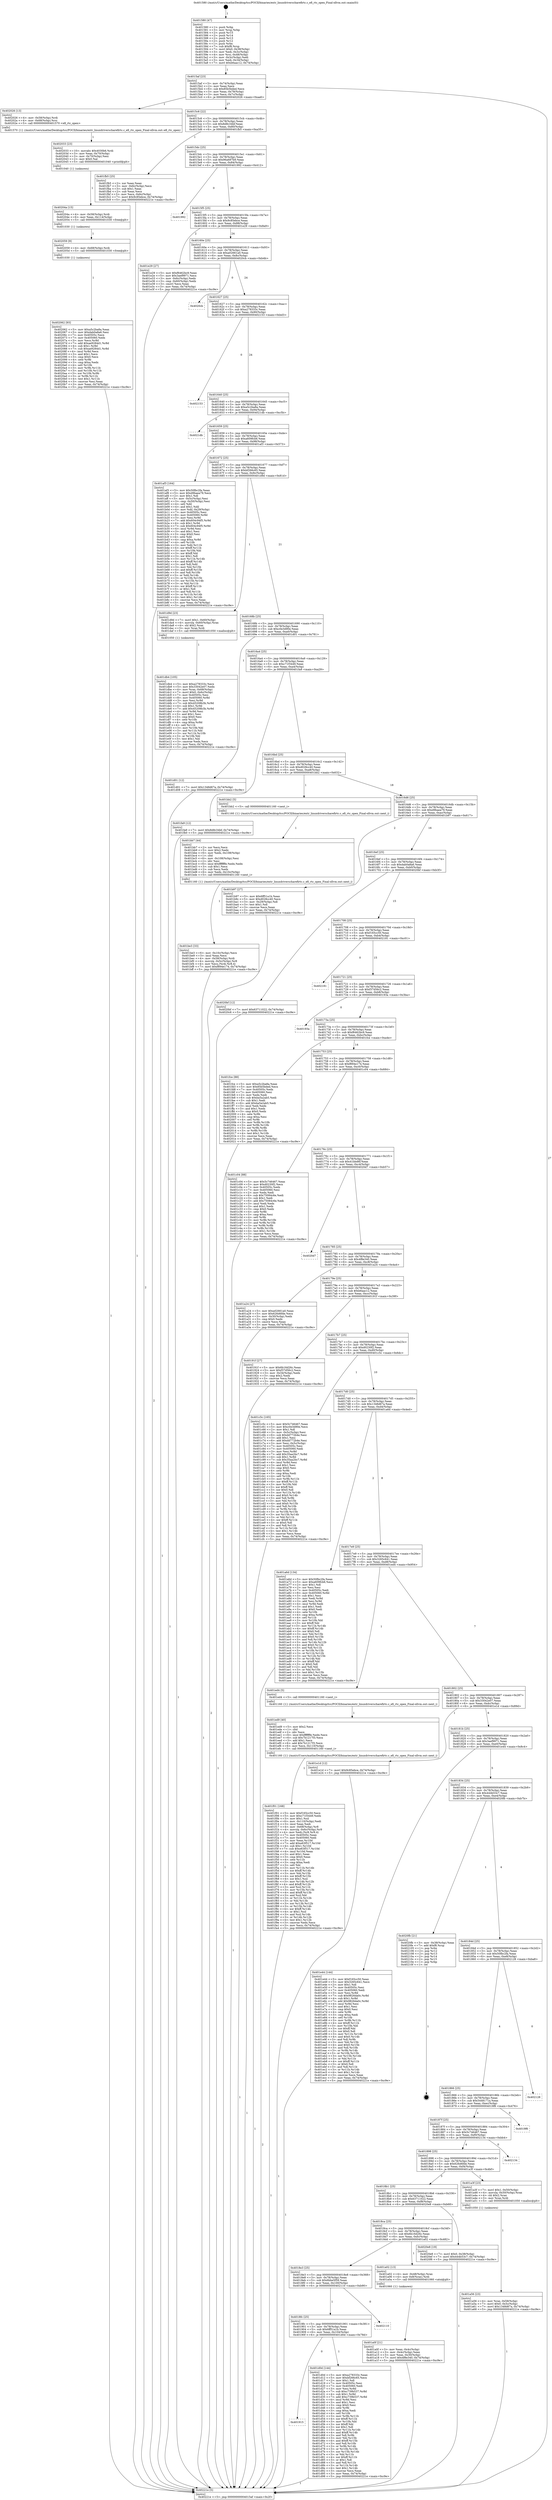 digraph "0x401580" {
  label = "0x401580 (/mnt/c/Users/mathe/Desktop/tcc/POCII/binaries/extr_linuxdriverscharefirtc.c_efi_rtc_open_Final-ollvm.out::main(0))"
  labelloc = "t"
  node[shape=record]

  Entry [label="",width=0.3,height=0.3,shape=circle,fillcolor=black,style=filled]
  "0x4015af" [label="{
     0x4015af [23]\l
     | [instrs]\l
     &nbsp;&nbsp;0x4015af \<+3\>: mov -0x74(%rbp),%eax\l
     &nbsp;&nbsp;0x4015b2 \<+2\>: mov %eax,%ecx\l
     &nbsp;&nbsp;0x4015b4 \<+6\>: sub $0x85b5bded,%ecx\l
     &nbsp;&nbsp;0x4015ba \<+3\>: mov %eax,-0x78(%rbp)\l
     &nbsp;&nbsp;0x4015bd \<+3\>: mov %ecx,-0x7c(%rbp)\l
     &nbsp;&nbsp;0x4015c0 \<+6\>: je 0000000000402026 \<main+0xaa6\>\l
  }"]
  "0x402026" [label="{
     0x402026 [13]\l
     | [instrs]\l
     &nbsp;&nbsp;0x402026 \<+4\>: mov -0x58(%rbp),%rdi\l
     &nbsp;&nbsp;0x40202a \<+4\>: mov -0x68(%rbp),%rsi\l
     &nbsp;&nbsp;0x40202e \<+5\>: call 0000000000401570 \<efi_rtc_open\>\l
     | [calls]\l
     &nbsp;&nbsp;0x401570 \{1\} (/mnt/c/Users/mathe/Desktop/tcc/POCII/binaries/extr_linuxdriverscharefirtc.c_efi_rtc_open_Final-ollvm.out::efi_rtc_open)\l
  }"]
  "0x4015c6" [label="{
     0x4015c6 [22]\l
     | [instrs]\l
     &nbsp;&nbsp;0x4015c6 \<+5\>: jmp 00000000004015cb \<main+0x4b\>\l
     &nbsp;&nbsp;0x4015cb \<+3\>: mov -0x78(%rbp),%eax\l
     &nbsp;&nbsp;0x4015ce \<+5\>: sub $0x8d8c34bf,%eax\l
     &nbsp;&nbsp;0x4015d3 \<+3\>: mov %eax,-0x80(%rbp)\l
     &nbsp;&nbsp;0x4015d6 \<+6\>: je 0000000000401fb5 \<main+0xa35\>\l
  }"]
  Exit [label="",width=0.3,height=0.3,shape=circle,fillcolor=black,style=filled,peripheries=2]
  "0x401fb5" [label="{
     0x401fb5 [25]\l
     | [instrs]\l
     &nbsp;&nbsp;0x401fb5 \<+2\>: xor %eax,%eax\l
     &nbsp;&nbsp;0x401fb7 \<+3\>: mov -0x6c(%rbp),%ecx\l
     &nbsp;&nbsp;0x401fba \<+3\>: sub $0x1,%eax\l
     &nbsp;&nbsp;0x401fbd \<+2\>: sub %eax,%ecx\l
     &nbsp;&nbsp;0x401fbf \<+3\>: mov %ecx,-0x6c(%rbp)\l
     &nbsp;&nbsp;0x401fc2 \<+7\>: movl $0x9c85ebce,-0x74(%rbp)\l
     &nbsp;&nbsp;0x401fc9 \<+5\>: jmp 000000000040221e \<main+0xc9e\>\l
  }"]
  "0x4015dc" [label="{
     0x4015dc [25]\l
     | [instrs]\l
     &nbsp;&nbsp;0x4015dc \<+5\>: jmp 00000000004015e1 \<main+0x61\>\l
     &nbsp;&nbsp;0x4015e1 \<+3\>: mov -0x78(%rbp),%eax\l
     &nbsp;&nbsp;0x4015e4 \<+5\>: sub $0x96a687b9,%eax\l
     &nbsp;&nbsp;0x4015e9 \<+6\>: mov %eax,-0x84(%rbp)\l
     &nbsp;&nbsp;0x4015ef \<+6\>: je 0000000000401992 \<main+0x412\>\l
  }"]
  "0x402062" [label="{
     0x402062 [93]\l
     | [instrs]\l
     &nbsp;&nbsp;0x402062 \<+5\>: mov $0xa5c2ba8a,%eax\l
     &nbsp;&nbsp;0x402067 \<+5\>: mov $0xdab0a8a6,%esi\l
     &nbsp;&nbsp;0x40206c \<+7\>: mov 0x40505c,%ecx\l
     &nbsp;&nbsp;0x402073 \<+7\>: mov 0x405060,%edx\l
     &nbsp;&nbsp;0x40207a \<+3\>: mov %ecx,%r8d\l
     &nbsp;&nbsp;0x40207d \<+7\>: add $0xae9284d1,%r8d\l
     &nbsp;&nbsp;0x402084 \<+4\>: sub $0x1,%r8d\l
     &nbsp;&nbsp;0x402088 \<+7\>: sub $0xae9284d1,%r8d\l
     &nbsp;&nbsp;0x40208f \<+4\>: imul %r8d,%ecx\l
     &nbsp;&nbsp;0x402093 \<+3\>: and $0x1,%ecx\l
     &nbsp;&nbsp;0x402096 \<+3\>: cmp $0x0,%ecx\l
     &nbsp;&nbsp;0x402099 \<+4\>: sete %r9b\l
     &nbsp;&nbsp;0x40209d \<+3\>: cmp $0xa,%edx\l
     &nbsp;&nbsp;0x4020a0 \<+4\>: setl %r10b\l
     &nbsp;&nbsp;0x4020a4 \<+3\>: mov %r9b,%r11b\l
     &nbsp;&nbsp;0x4020a7 \<+3\>: and %r10b,%r11b\l
     &nbsp;&nbsp;0x4020aa \<+3\>: xor %r10b,%r9b\l
     &nbsp;&nbsp;0x4020ad \<+3\>: or %r9b,%r11b\l
     &nbsp;&nbsp;0x4020b0 \<+4\>: test $0x1,%r11b\l
     &nbsp;&nbsp;0x4020b4 \<+3\>: cmovne %esi,%eax\l
     &nbsp;&nbsp;0x4020b7 \<+3\>: mov %eax,-0x74(%rbp)\l
     &nbsp;&nbsp;0x4020ba \<+5\>: jmp 000000000040221e \<main+0xc9e\>\l
  }"]
  "0x401992" [label="{
     0x401992\l
  }", style=dashed]
  "0x4015f5" [label="{
     0x4015f5 [25]\l
     | [instrs]\l
     &nbsp;&nbsp;0x4015f5 \<+5\>: jmp 00000000004015fa \<main+0x7a\>\l
     &nbsp;&nbsp;0x4015fa \<+3\>: mov -0x78(%rbp),%eax\l
     &nbsp;&nbsp;0x4015fd \<+5\>: sub $0x9c85ebce,%eax\l
     &nbsp;&nbsp;0x401602 \<+6\>: mov %eax,-0x88(%rbp)\l
     &nbsp;&nbsp;0x401608 \<+6\>: je 0000000000401e29 \<main+0x8a9\>\l
  }"]
  "0x402059" [label="{
     0x402059 [9]\l
     | [instrs]\l
     &nbsp;&nbsp;0x402059 \<+4\>: mov -0x68(%rbp),%rdi\l
     &nbsp;&nbsp;0x40205d \<+5\>: call 0000000000401030 \<free@plt\>\l
     | [calls]\l
     &nbsp;&nbsp;0x401030 \{1\} (unknown)\l
  }"]
  "0x401e29" [label="{
     0x401e29 [27]\l
     | [instrs]\l
     &nbsp;&nbsp;0x401e29 \<+5\>: mov $0xf6462bc9,%eax\l
     &nbsp;&nbsp;0x401e2e \<+5\>: mov $0x3aef9971,%ecx\l
     &nbsp;&nbsp;0x401e33 \<+3\>: mov -0x6c(%rbp),%edx\l
     &nbsp;&nbsp;0x401e36 \<+3\>: cmp -0x60(%rbp),%edx\l
     &nbsp;&nbsp;0x401e39 \<+3\>: cmovl %ecx,%eax\l
     &nbsp;&nbsp;0x401e3c \<+3\>: mov %eax,-0x74(%rbp)\l
     &nbsp;&nbsp;0x401e3f \<+5\>: jmp 000000000040221e \<main+0xc9e\>\l
  }"]
  "0x40160e" [label="{
     0x40160e [25]\l
     | [instrs]\l
     &nbsp;&nbsp;0x40160e \<+5\>: jmp 0000000000401613 \<main+0x93\>\l
     &nbsp;&nbsp;0x401613 \<+3\>: mov -0x78(%rbp),%eax\l
     &nbsp;&nbsp;0x401616 \<+5\>: sub $0xa02661a0,%eax\l
     &nbsp;&nbsp;0x40161b \<+6\>: mov %eax,-0x8c(%rbp)\l
     &nbsp;&nbsp;0x401621 \<+6\>: je 00000000004020cb \<main+0xb4b\>\l
  }"]
  "0x40204a" [label="{
     0x40204a [15]\l
     | [instrs]\l
     &nbsp;&nbsp;0x40204a \<+4\>: mov -0x58(%rbp),%rdi\l
     &nbsp;&nbsp;0x40204e \<+6\>: mov %eax,-0x114(%rbp)\l
     &nbsp;&nbsp;0x402054 \<+5\>: call 0000000000401030 \<free@plt\>\l
     | [calls]\l
     &nbsp;&nbsp;0x401030 \{1\} (unknown)\l
  }"]
  "0x4020cb" [label="{
     0x4020cb\l
  }", style=dashed]
  "0x401627" [label="{
     0x401627 [25]\l
     | [instrs]\l
     &nbsp;&nbsp;0x401627 \<+5\>: jmp 000000000040162c \<main+0xac\>\l
     &nbsp;&nbsp;0x40162c \<+3\>: mov -0x78(%rbp),%eax\l
     &nbsp;&nbsp;0x40162f \<+5\>: sub $0xa278333c,%eax\l
     &nbsp;&nbsp;0x401634 \<+6\>: mov %eax,-0x90(%rbp)\l
     &nbsp;&nbsp;0x40163a \<+6\>: je 0000000000402153 \<main+0xbd3\>\l
  }"]
  "0x402033" [label="{
     0x402033 [23]\l
     | [instrs]\l
     &nbsp;&nbsp;0x402033 \<+10\>: movabs $0x4030b6,%rdi\l
     &nbsp;&nbsp;0x40203d \<+3\>: mov %eax,-0x70(%rbp)\l
     &nbsp;&nbsp;0x402040 \<+3\>: mov -0x70(%rbp),%esi\l
     &nbsp;&nbsp;0x402043 \<+2\>: mov $0x0,%al\l
     &nbsp;&nbsp;0x402045 \<+5\>: call 0000000000401040 \<printf@plt\>\l
     | [calls]\l
     &nbsp;&nbsp;0x401040 \{1\} (unknown)\l
  }"]
  "0x402153" [label="{
     0x402153\l
  }", style=dashed]
  "0x401640" [label="{
     0x401640 [25]\l
     | [instrs]\l
     &nbsp;&nbsp;0x401640 \<+5\>: jmp 0000000000401645 \<main+0xc5\>\l
     &nbsp;&nbsp;0x401645 \<+3\>: mov -0x78(%rbp),%eax\l
     &nbsp;&nbsp;0x401648 \<+5\>: sub $0xa5c2ba8a,%eax\l
     &nbsp;&nbsp;0x40164d \<+6\>: mov %eax,-0x94(%rbp)\l
     &nbsp;&nbsp;0x401653 \<+6\>: je 00000000004021db \<main+0xc5b\>\l
  }"]
  "0x401f01" [label="{
     0x401f01 [168]\l
     | [instrs]\l
     &nbsp;&nbsp;0x401f01 \<+5\>: mov $0xf165cc50,%ecx\l
     &nbsp;&nbsp;0x401f06 \<+5\>: mov $0xc71f3449,%edx\l
     &nbsp;&nbsp;0x401f0b \<+3\>: mov $0x1,%sil\l
     &nbsp;&nbsp;0x401f0e \<+6\>: mov -0x110(%rbp),%edi\l
     &nbsp;&nbsp;0x401f14 \<+3\>: imul %eax,%edi\l
     &nbsp;&nbsp;0x401f17 \<+4\>: mov -0x68(%rbp),%r8\l
     &nbsp;&nbsp;0x401f1b \<+4\>: movslq -0x6c(%rbp),%r9\l
     &nbsp;&nbsp;0x401f1f \<+4\>: mov %edi,(%r8,%r9,4)\l
     &nbsp;&nbsp;0x401f23 \<+7\>: mov 0x40505c,%eax\l
     &nbsp;&nbsp;0x401f2a \<+7\>: mov 0x405060,%edi\l
     &nbsp;&nbsp;0x401f31 \<+3\>: mov %eax,%r10d\l
     &nbsp;&nbsp;0x401f34 \<+7\>: add $0xe63f517,%r10d\l
     &nbsp;&nbsp;0x401f3b \<+4\>: sub $0x1,%r10d\l
     &nbsp;&nbsp;0x401f3f \<+7\>: sub $0xe63f517,%r10d\l
     &nbsp;&nbsp;0x401f46 \<+4\>: imul %r10d,%eax\l
     &nbsp;&nbsp;0x401f4a \<+3\>: and $0x1,%eax\l
     &nbsp;&nbsp;0x401f4d \<+3\>: cmp $0x0,%eax\l
     &nbsp;&nbsp;0x401f50 \<+4\>: sete %r11b\l
     &nbsp;&nbsp;0x401f54 \<+3\>: cmp $0xa,%edi\l
     &nbsp;&nbsp;0x401f57 \<+3\>: setl %bl\l
     &nbsp;&nbsp;0x401f5a \<+3\>: mov %r11b,%r14b\l
     &nbsp;&nbsp;0x401f5d \<+4\>: xor $0xff,%r14b\l
     &nbsp;&nbsp;0x401f61 \<+3\>: mov %bl,%r15b\l
     &nbsp;&nbsp;0x401f64 \<+4\>: xor $0xff,%r15b\l
     &nbsp;&nbsp;0x401f68 \<+4\>: xor $0x1,%sil\l
     &nbsp;&nbsp;0x401f6c \<+3\>: mov %r14b,%r12b\l
     &nbsp;&nbsp;0x401f6f \<+4\>: and $0xff,%r12b\l
     &nbsp;&nbsp;0x401f73 \<+3\>: and %sil,%r11b\l
     &nbsp;&nbsp;0x401f76 \<+3\>: mov %r15b,%r13b\l
     &nbsp;&nbsp;0x401f79 \<+4\>: and $0xff,%r13b\l
     &nbsp;&nbsp;0x401f7d \<+3\>: and %sil,%bl\l
     &nbsp;&nbsp;0x401f80 \<+3\>: or %r11b,%r12b\l
     &nbsp;&nbsp;0x401f83 \<+3\>: or %bl,%r13b\l
     &nbsp;&nbsp;0x401f86 \<+3\>: xor %r13b,%r12b\l
     &nbsp;&nbsp;0x401f89 \<+3\>: or %r15b,%r14b\l
     &nbsp;&nbsp;0x401f8c \<+4\>: xor $0xff,%r14b\l
     &nbsp;&nbsp;0x401f90 \<+4\>: or $0x1,%sil\l
     &nbsp;&nbsp;0x401f94 \<+3\>: and %sil,%r14b\l
     &nbsp;&nbsp;0x401f97 \<+3\>: or %r14b,%r12b\l
     &nbsp;&nbsp;0x401f9a \<+4\>: test $0x1,%r12b\l
     &nbsp;&nbsp;0x401f9e \<+3\>: cmovne %edx,%ecx\l
     &nbsp;&nbsp;0x401fa1 \<+3\>: mov %ecx,-0x74(%rbp)\l
     &nbsp;&nbsp;0x401fa4 \<+5\>: jmp 000000000040221e \<main+0xc9e\>\l
  }"]
  "0x4021db" [label="{
     0x4021db\l
  }", style=dashed]
  "0x401659" [label="{
     0x401659 [25]\l
     | [instrs]\l
     &nbsp;&nbsp;0x401659 \<+5\>: jmp 000000000040165e \<main+0xde\>\l
     &nbsp;&nbsp;0x40165e \<+3\>: mov -0x78(%rbp),%eax\l
     &nbsp;&nbsp;0x401661 \<+5\>: sub $0xa609fcb6,%eax\l
     &nbsp;&nbsp;0x401666 \<+6\>: mov %eax,-0x98(%rbp)\l
     &nbsp;&nbsp;0x40166c \<+6\>: je 0000000000401af3 \<main+0x573\>\l
  }"]
  "0x401ed9" [label="{
     0x401ed9 [40]\l
     | [instrs]\l
     &nbsp;&nbsp;0x401ed9 \<+5\>: mov $0x2,%ecx\l
     &nbsp;&nbsp;0x401ede \<+1\>: cltd\l
     &nbsp;&nbsp;0x401edf \<+2\>: idiv %ecx\l
     &nbsp;&nbsp;0x401ee1 \<+6\>: imul $0xfffffffe,%edx,%ecx\l
     &nbsp;&nbsp;0x401ee7 \<+6\>: sub $0x7b1217f3,%ecx\l
     &nbsp;&nbsp;0x401eed \<+3\>: add $0x1,%ecx\l
     &nbsp;&nbsp;0x401ef0 \<+6\>: add $0x7b1217f3,%ecx\l
     &nbsp;&nbsp;0x401ef6 \<+6\>: mov %ecx,-0x110(%rbp)\l
     &nbsp;&nbsp;0x401efc \<+5\>: call 0000000000401160 \<next_i\>\l
     | [calls]\l
     &nbsp;&nbsp;0x401160 \{1\} (/mnt/c/Users/mathe/Desktop/tcc/POCII/binaries/extr_linuxdriverscharefirtc.c_efi_rtc_open_Final-ollvm.out::next_i)\l
  }"]
  "0x401af3" [label="{
     0x401af3 [164]\l
     | [instrs]\l
     &nbsp;&nbsp;0x401af3 \<+5\>: mov $0x50fbc2fa,%eax\l
     &nbsp;&nbsp;0x401af8 \<+5\>: mov $0xd9baea79,%ecx\l
     &nbsp;&nbsp;0x401afd \<+2\>: mov $0x1,%dl\l
     &nbsp;&nbsp;0x401aff \<+3\>: mov -0x5c(%rbp),%esi\l
     &nbsp;&nbsp;0x401b02 \<+3\>: cmp -0x50(%rbp),%esi\l
     &nbsp;&nbsp;0x401b05 \<+4\>: setl %dil\l
     &nbsp;&nbsp;0x401b09 \<+4\>: and $0x1,%dil\l
     &nbsp;&nbsp;0x401b0d \<+4\>: mov %dil,-0x29(%rbp)\l
     &nbsp;&nbsp;0x401b11 \<+7\>: mov 0x40505c,%esi\l
     &nbsp;&nbsp;0x401b18 \<+8\>: mov 0x405060,%r8d\l
     &nbsp;&nbsp;0x401b20 \<+3\>: mov %esi,%r9d\l
     &nbsp;&nbsp;0x401b23 \<+7\>: add $0x604c94f5,%r9d\l
     &nbsp;&nbsp;0x401b2a \<+4\>: sub $0x1,%r9d\l
     &nbsp;&nbsp;0x401b2e \<+7\>: sub $0x604c94f5,%r9d\l
     &nbsp;&nbsp;0x401b35 \<+4\>: imul %r9d,%esi\l
     &nbsp;&nbsp;0x401b39 \<+3\>: and $0x1,%esi\l
     &nbsp;&nbsp;0x401b3c \<+3\>: cmp $0x0,%esi\l
     &nbsp;&nbsp;0x401b3f \<+4\>: sete %dil\l
     &nbsp;&nbsp;0x401b43 \<+4\>: cmp $0xa,%r8d\l
     &nbsp;&nbsp;0x401b47 \<+4\>: setl %r10b\l
     &nbsp;&nbsp;0x401b4b \<+3\>: mov %dil,%r11b\l
     &nbsp;&nbsp;0x401b4e \<+4\>: xor $0xff,%r11b\l
     &nbsp;&nbsp;0x401b52 \<+3\>: mov %r10b,%bl\l
     &nbsp;&nbsp;0x401b55 \<+3\>: xor $0xff,%bl\l
     &nbsp;&nbsp;0x401b58 \<+3\>: xor $0x1,%dl\l
     &nbsp;&nbsp;0x401b5b \<+3\>: mov %r11b,%r14b\l
     &nbsp;&nbsp;0x401b5e \<+4\>: and $0xff,%r14b\l
     &nbsp;&nbsp;0x401b62 \<+3\>: and %dl,%dil\l
     &nbsp;&nbsp;0x401b65 \<+3\>: mov %bl,%r15b\l
     &nbsp;&nbsp;0x401b68 \<+4\>: and $0xff,%r15b\l
     &nbsp;&nbsp;0x401b6c \<+3\>: and %dl,%r10b\l
     &nbsp;&nbsp;0x401b6f \<+3\>: or %dil,%r14b\l
     &nbsp;&nbsp;0x401b72 \<+3\>: or %r10b,%r15b\l
     &nbsp;&nbsp;0x401b75 \<+3\>: xor %r15b,%r14b\l
     &nbsp;&nbsp;0x401b78 \<+3\>: or %bl,%r11b\l
     &nbsp;&nbsp;0x401b7b \<+4\>: xor $0xff,%r11b\l
     &nbsp;&nbsp;0x401b7f \<+3\>: or $0x1,%dl\l
     &nbsp;&nbsp;0x401b82 \<+3\>: and %dl,%r11b\l
     &nbsp;&nbsp;0x401b85 \<+3\>: or %r11b,%r14b\l
     &nbsp;&nbsp;0x401b88 \<+4\>: test $0x1,%r14b\l
     &nbsp;&nbsp;0x401b8c \<+3\>: cmovne %ecx,%eax\l
     &nbsp;&nbsp;0x401b8f \<+3\>: mov %eax,-0x74(%rbp)\l
     &nbsp;&nbsp;0x401b92 \<+5\>: jmp 000000000040221e \<main+0xc9e\>\l
  }"]
  "0x401672" [label="{
     0x401672 [25]\l
     | [instrs]\l
     &nbsp;&nbsp;0x401672 \<+5\>: jmp 0000000000401677 \<main+0xf7\>\l
     &nbsp;&nbsp;0x401677 \<+3\>: mov -0x78(%rbp),%eax\l
     &nbsp;&nbsp;0x40167a \<+5\>: sub $0xbf266c65,%eax\l
     &nbsp;&nbsp;0x40167f \<+6\>: mov %eax,-0x9c(%rbp)\l
     &nbsp;&nbsp;0x401685 \<+6\>: je 0000000000401d9d \<main+0x81d\>\l
  }"]
  "0x401db4" [label="{
     0x401db4 [105]\l
     | [instrs]\l
     &nbsp;&nbsp;0x401db4 \<+5\>: mov $0xa278333c,%ecx\l
     &nbsp;&nbsp;0x401db9 \<+5\>: mov $0x33042e07,%edx\l
     &nbsp;&nbsp;0x401dbe \<+4\>: mov %rax,-0x68(%rbp)\l
     &nbsp;&nbsp;0x401dc2 \<+7\>: movl $0x0,-0x6c(%rbp)\l
     &nbsp;&nbsp;0x401dc9 \<+7\>: mov 0x40505c,%esi\l
     &nbsp;&nbsp;0x401dd0 \<+8\>: mov 0x405060,%r8d\l
     &nbsp;&nbsp;0x401dd8 \<+3\>: mov %esi,%r9d\l
     &nbsp;&nbsp;0x401ddb \<+7\>: sub $0x45208b3b,%r9d\l
     &nbsp;&nbsp;0x401de2 \<+4\>: sub $0x1,%r9d\l
     &nbsp;&nbsp;0x401de6 \<+7\>: add $0x45208b3b,%r9d\l
     &nbsp;&nbsp;0x401ded \<+4\>: imul %r9d,%esi\l
     &nbsp;&nbsp;0x401df1 \<+3\>: and $0x1,%esi\l
     &nbsp;&nbsp;0x401df4 \<+3\>: cmp $0x0,%esi\l
     &nbsp;&nbsp;0x401df7 \<+4\>: sete %r10b\l
     &nbsp;&nbsp;0x401dfb \<+4\>: cmp $0xa,%r8d\l
     &nbsp;&nbsp;0x401dff \<+4\>: setl %r11b\l
     &nbsp;&nbsp;0x401e03 \<+3\>: mov %r10b,%bl\l
     &nbsp;&nbsp;0x401e06 \<+3\>: and %r11b,%bl\l
     &nbsp;&nbsp;0x401e09 \<+3\>: xor %r11b,%r10b\l
     &nbsp;&nbsp;0x401e0c \<+3\>: or %r10b,%bl\l
     &nbsp;&nbsp;0x401e0f \<+3\>: test $0x1,%bl\l
     &nbsp;&nbsp;0x401e12 \<+3\>: cmovne %edx,%ecx\l
     &nbsp;&nbsp;0x401e15 \<+3\>: mov %ecx,-0x74(%rbp)\l
     &nbsp;&nbsp;0x401e18 \<+5\>: jmp 000000000040221e \<main+0xc9e\>\l
  }"]
  "0x401d9d" [label="{
     0x401d9d [23]\l
     | [instrs]\l
     &nbsp;&nbsp;0x401d9d \<+7\>: movl $0x1,-0x60(%rbp)\l
     &nbsp;&nbsp;0x401da4 \<+4\>: movslq -0x60(%rbp),%rax\l
     &nbsp;&nbsp;0x401da8 \<+4\>: shl $0x2,%rax\l
     &nbsp;&nbsp;0x401dac \<+3\>: mov %rax,%rdi\l
     &nbsp;&nbsp;0x401daf \<+5\>: call 0000000000401050 \<malloc@plt\>\l
     | [calls]\l
     &nbsp;&nbsp;0x401050 \{1\} (unknown)\l
  }"]
  "0x40168b" [label="{
     0x40168b [25]\l
     | [instrs]\l
     &nbsp;&nbsp;0x40168b \<+5\>: jmp 0000000000401690 \<main+0x110\>\l
     &nbsp;&nbsp;0x401690 \<+3\>: mov -0x78(%rbp),%eax\l
     &nbsp;&nbsp;0x401693 \<+5\>: sub $0xc0e3d90e,%eax\l
     &nbsp;&nbsp;0x401698 \<+6\>: mov %eax,-0xa0(%rbp)\l
     &nbsp;&nbsp;0x40169e \<+6\>: je 0000000000401d01 \<main+0x781\>\l
  }"]
  "0x401915" [label="{
     0x401915\l
  }", style=dashed]
  "0x401d01" [label="{
     0x401d01 [12]\l
     | [instrs]\l
     &nbsp;&nbsp;0x401d01 \<+7\>: movl $0x1348d67a,-0x74(%rbp)\l
     &nbsp;&nbsp;0x401d08 \<+5\>: jmp 000000000040221e \<main+0xc9e\>\l
  }"]
  "0x4016a4" [label="{
     0x4016a4 [25]\l
     | [instrs]\l
     &nbsp;&nbsp;0x4016a4 \<+5\>: jmp 00000000004016a9 \<main+0x129\>\l
     &nbsp;&nbsp;0x4016a9 \<+3\>: mov -0x78(%rbp),%eax\l
     &nbsp;&nbsp;0x4016ac \<+5\>: sub $0xc71f3449,%eax\l
     &nbsp;&nbsp;0x4016b1 \<+6\>: mov %eax,-0xa4(%rbp)\l
     &nbsp;&nbsp;0x4016b7 \<+6\>: je 0000000000401fa9 \<main+0xa29\>\l
  }"]
  "0x401d0d" [label="{
     0x401d0d [144]\l
     | [instrs]\l
     &nbsp;&nbsp;0x401d0d \<+5\>: mov $0xa278333c,%eax\l
     &nbsp;&nbsp;0x401d12 \<+5\>: mov $0xbf266c65,%ecx\l
     &nbsp;&nbsp;0x401d17 \<+2\>: mov $0x1,%dl\l
     &nbsp;&nbsp;0x401d19 \<+7\>: mov 0x40505c,%esi\l
     &nbsp;&nbsp;0x401d20 \<+7\>: mov 0x405060,%edi\l
     &nbsp;&nbsp;0x401d27 \<+3\>: mov %esi,%r8d\l
     &nbsp;&nbsp;0x401d2a \<+7\>: sub $0xc739b537,%r8d\l
     &nbsp;&nbsp;0x401d31 \<+4\>: sub $0x1,%r8d\l
     &nbsp;&nbsp;0x401d35 \<+7\>: add $0xc739b537,%r8d\l
     &nbsp;&nbsp;0x401d3c \<+4\>: imul %r8d,%esi\l
     &nbsp;&nbsp;0x401d40 \<+3\>: and $0x1,%esi\l
     &nbsp;&nbsp;0x401d43 \<+3\>: cmp $0x0,%esi\l
     &nbsp;&nbsp;0x401d46 \<+4\>: sete %r9b\l
     &nbsp;&nbsp;0x401d4a \<+3\>: cmp $0xa,%edi\l
     &nbsp;&nbsp;0x401d4d \<+4\>: setl %r10b\l
     &nbsp;&nbsp;0x401d51 \<+3\>: mov %r9b,%r11b\l
     &nbsp;&nbsp;0x401d54 \<+4\>: xor $0xff,%r11b\l
     &nbsp;&nbsp;0x401d58 \<+3\>: mov %r10b,%bl\l
     &nbsp;&nbsp;0x401d5b \<+3\>: xor $0xff,%bl\l
     &nbsp;&nbsp;0x401d5e \<+3\>: xor $0x1,%dl\l
     &nbsp;&nbsp;0x401d61 \<+3\>: mov %r11b,%r14b\l
     &nbsp;&nbsp;0x401d64 \<+4\>: and $0xff,%r14b\l
     &nbsp;&nbsp;0x401d68 \<+3\>: and %dl,%r9b\l
     &nbsp;&nbsp;0x401d6b \<+3\>: mov %bl,%r15b\l
     &nbsp;&nbsp;0x401d6e \<+4\>: and $0xff,%r15b\l
     &nbsp;&nbsp;0x401d72 \<+3\>: and %dl,%r10b\l
     &nbsp;&nbsp;0x401d75 \<+3\>: or %r9b,%r14b\l
     &nbsp;&nbsp;0x401d78 \<+3\>: or %r10b,%r15b\l
     &nbsp;&nbsp;0x401d7b \<+3\>: xor %r15b,%r14b\l
     &nbsp;&nbsp;0x401d7e \<+3\>: or %bl,%r11b\l
     &nbsp;&nbsp;0x401d81 \<+4\>: xor $0xff,%r11b\l
     &nbsp;&nbsp;0x401d85 \<+3\>: or $0x1,%dl\l
     &nbsp;&nbsp;0x401d88 \<+3\>: and %dl,%r11b\l
     &nbsp;&nbsp;0x401d8b \<+3\>: or %r11b,%r14b\l
     &nbsp;&nbsp;0x401d8e \<+4\>: test $0x1,%r14b\l
     &nbsp;&nbsp;0x401d92 \<+3\>: cmovne %ecx,%eax\l
     &nbsp;&nbsp;0x401d95 \<+3\>: mov %eax,-0x74(%rbp)\l
     &nbsp;&nbsp;0x401d98 \<+5\>: jmp 000000000040221e \<main+0xc9e\>\l
  }"]
  "0x401fa9" [label="{
     0x401fa9 [12]\l
     | [instrs]\l
     &nbsp;&nbsp;0x401fa9 \<+7\>: movl $0x8d8c34bf,-0x74(%rbp)\l
     &nbsp;&nbsp;0x401fb0 \<+5\>: jmp 000000000040221e \<main+0xc9e\>\l
  }"]
  "0x4016bd" [label="{
     0x4016bd [25]\l
     | [instrs]\l
     &nbsp;&nbsp;0x4016bd \<+5\>: jmp 00000000004016c2 \<main+0x142\>\l
     &nbsp;&nbsp;0x4016c2 \<+3\>: mov -0x78(%rbp),%eax\l
     &nbsp;&nbsp;0x4016c5 \<+5\>: sub $0xd028cc40,%eax\l
     &nbsp;&nbsp;0x4016ca \<+6\>: mov %eax,-0xa8(%rbp)\l
     &nbsp;&nbsp;0x4016d0 \<+6\>: je 0000000000401bb2 \<main+0x632\>\l
  }"]
  "0x4018fc" [label="{
     0x4018fc [25]\l
     | [instrs]\l
     &nbsp;&nbsp;0x4018fc \<+5\>: jmp 0000000000401901 \<main+0x381\>\l
     &nbsp;&nbsp;0x401901 \<+3\>: mov -0x78(%rbp),%eax\l
     &nbsp;&nbsp;0x401904 \<+5\>: sub $0x6ff51a1b,%eax\l
     &nbsp;&nbsp;0x401909 \<+6\>: mov %eax,-0x104(%rbp)\l
     &nbsp;&nbsp;0x40190f \<+6\>: je 0000000000401d0d \<main+0x78d\>\l
  }"]
  "0x401bb2" [label="{
     0x401bb2 [5]\l
     | [instrs]\l
     &nbsp;&nbsp;0x401bb2 \<+5\>: call 0000000000401160 \<next_i\>\l
     | [calls]\l
     &nbsp;&nbsp;0x401160 \{1\} (/mnt/c/Users/mathe/Desktop/tcc/POCII/binaries/extr_linuxdriverscharefirtc.c_efi_rtc_open_Final-ollvm.out::next_i)\l
  }"]
  "0x4016d6" [label="{
     0x4016d6 [25]\l
     | [instrs]\l
     &nbsp;&nbsp;0x4016d6 \<+5\>: jmp 00000000004016db \<main+0x15b\>\l
     &nbsp;&nbsp;0x4016db \<+3\>: mov -0x78(%rbp),%eax\l
     &nbsp;&nbsp;0x4016de \<+5\>: sub $0xd9baea79,%eax\l
     &nbsp;&nbsp;0x4016e3 \<+6\>: mov %eax,-0xac(%rbp)\l
     &nbsp;&nbsp;0x4016e9 \<+6\>: je 0000000000401b97 \<main+0x617\>\l
  }"]
  "0x402110" [label="{
     0x402110\l
  }", style=dashed]
  "0x401b97" [label="{
     0x401b97 [27]\l
     | [instrs]\l
     &nbsp;&nbsp;0x401b97 \<+5\>: mov $0x6ff51a1b,%eax\l
     &nbsp;&nbsp;0x401b9c \<+5\>: mov $0xd028cc40,%ecx\l
     &nbsp;&nbsp;0x401ba1 \<+3\>: mov -0x29(%rbp),%dl\l
     &nbsp;&nbsp;0x401ba4 \<+3\>: test $0x1,%dl\l
     &nbsp;&nbsp;0x401ba7 \<+3\>: cmovne %ecx,%eax\l
     &nbsp;&nbsp;0x401baa \<+3\>: mov %eax,-0x74(%rbp)\l
     &nbsp;&nbsp;0x401bad \<+5\>: jmp 000000000040221e \<main+0xc9e\>\l
  }"]
  "0x4016ef" [label="{
     0x4016ef [25]\l
     | [instrs]\l
     &nbsp;&nbsp;0x4016ef \<+5\>: jmp 00000000004016f4 \<main+0x174\>\l
     &nbsp;&nbsp;0x4016f4 \<+3\>: mov -0x78(%rbp),%eax\l
     &nbsp;&nbsp;0x4016f7 \<+5\>: sub $0xdab0a8a6,%eax\l
     &nbsp;&nbsp;0x4016fc \<+6\>: mov %eax,-0xb0(%rbp)\l
     &nbsp;&nbsp;0x401702 \<+6\>: je 00000000004020bf \<main+0xb3f\>\l
  }"]
  "0x401be3" [label="{
     0x401be3 [33]\l
     | [instrs]\l
     &nbsp;&nbsp;0x401be3 \<+6\>: mov -0x10c(%rbp),%ecx\l
     &nbsp;&nbsp;0x401be9 \<+3\>: imul %eax,%ecx\l
     &nbsp;&nbsp;0x401bec \<+4\>: mov -0x58(%rbp),%rdi\l
     &nbsp;&nbsp;0x401bf0 \<+4\>: movslq -0x5c(%rbp),%r8\l
     &nbsp;&nbsp;0x401bf4 \<+4\>: mov %ecx,(%rdi,%r8,4)\l
     &nbsp;&nbsp;0x401bf8 \<+7\>: movl $0xf894e174,-0x74(%rbp)\l
     &nbsp;&nbsp;0x401bff \<+5\>: jmp 000000000040221e \<main+0xc9e\>\l
  }"]
  "0x4020bf" [label="{
     0x4020bf [12]\l
     | [instrs]\l
     &nbsp;&nbsp;0x4020bf \<+7\>: movl $0x63711022,-0x74(%rbp)\l
     &nbsp;&nbsp;0x4020c6 \<+5\>: jmp 000000000040221e \<main+0xc9e\>\l
  }"]
  "0x401708" [label="{
     0x401708 [25]\l
     | [instrs]\l
     &nbsp;&nbsp;0x401708 \<+5\>: jmp 000000000040170d \<main+0x18d\>\l
     &nbsp;&nbsp;0x40170d \<+3\>: mov -0x78(%rbp),%eax\l
     &nbsp;&nbsp;0x401710 \<+5\>: sub $0xf165cc50,%eax\l
     &nbsp;&nbsp;0x401715 \<+6\>: mov %eax,-0xb4(%rbp)\l
     &nbsp;&nbsp;0x40171b \<+6\>: je 0000000000402181 \<main+0xc01\>\l
  }"]
  "0x401bb7" [label="{
     0x401bb7 [44]\l
     | [instrs]\l
     &nbsp;&nbsp;0x401bb7 \<+2\>: xor %ecx,%ecx\l
     &nbsp;&nbsp;0x401bb9 \<+5\>: mov $0x2,%edx\l
     &nbsp;&nbsp;0x401bbe \<+6\>: mov %edx,-0x108(%rbp)\l
     &nbsp;&nbsp;0x401bc4 \<+1\>: cltd\l
     &nbsp;&nbsp;0x401bc5 \<+6\>: mov -0x108(%rbp),%esi\l
     &nbsp;&nbsp;0x401bcb \<+2\>: idiv %esi\l
     &nbsp;&nbsp;0x401bcd \<+6\>: imul $0xfffffffe,%edx,%edx\l
     &nbsp;&nbsp;0x401bd3 \<+3\>: sub $0x1,%ecx\l
     &nbsp;&nbsp;0x401bd6 \<+2\>: sub %ecx,%edx\l
     &nbsp;&nbsp;0x401bd8 \<+6\>: mov %edx,-0x10c(%rbp)\l
     &nbsp;&nbsp;0x401bde \<+5\>: call 0000000000401160 \<next_i\>\l
     | [calls]\l
     &nbsp;&nbsp;0x401160 \{1\} (/mnt/c/Users/mathe/Desktop/tcc/POCII/binaries/extr_linuxdriverscharefirtc.c_efi_rtc_open_Final-ollvm.out::next_i)\l
  }"]
  "0x402181" [label="{
     0x402181\l
  }", style=dashed]
  "0x401721" [label="{
     0x401721 [25]\l
     | [instrs]\l
     &nbsp;&nbsp;0x401721 \<+5\>: jmp 0000000000401726 \<main+0x1a6\>\l
     &nbsp;&nbsp;0x401726 \<+3\>: mov -0x78(%rbp),%eax\l
     &nbsp;&nbsp;0x401729 \<+5\>: sub $0xf37d56c2,%eax\l
     &nbsp;&nbsp;0x40172e \<+6\>: mov %eax,-0xb8(%rbp)\l
     &nbsp;&nbsp;0x401734 \<+6\>: je 000000000040193a \<main+0x3ba\>\l
  }"]
  "0x401a56" [label="{
     0x401a56 [23]\l
     | [instrs]\l
     &nbsp;&nbsp;0x401a56 \<+4\>: mov %rax,-0x58(%rbp)\l
     &nbsp;&nbsp;0x401a5a \<+7\>: movl $0x0,-0x5c(%rbp)\l
     &nbsp;&nbsp;0x401a61 \<+7\>: movl $0x1348d67a,-0x74(%rbp)\l
     &nbsp;&nbsp;0x401a68 \<+5\>: jmp 000000000040221e \<main+0xc9e\>\l
  }"]
  "0x40193a" [label="{
     0x40193a\l
  }", style=dashed]
  "0x40173a" [label="{
     0x40173a [25]\l
     | [instrs]\l
     &nbsp;&nbsp;0x40173a \<+5\>: jmp 000000000040173f \<main+0x1bf\>\l
     &nbsp;&nbsp;0x40173f \<+3\>: mov -0x78(%rbp),%eax\l
     &nbsp;&nbsp;0x401742 \<+5\>: sub $0xf6462bc9,%eax\l
     &nbsp;&nbsp;0x401747 \<+6\>: mov %eax,-0xbc(%rbp)\l
     &nbsp;&nbsp;0x40174d \<+6\>: je 0000000000401fce \<main+0xa4e\>\l
  }"]
  "0x401a0f" [label="{
     0x401a0f [21]\l
     | [instrs]\l
     &nbsp;&nbsp;0x401a0f \<+3\>: mov %eax,-0x4c(%rbp)\l
     &nbsp;&nbsp;0x401a12 \<+3\>: mov -0x4c(%rbp),%eax\l
     &nbsp;&nbsp;0x401a15 \<+3\>: mov %eax,-0x30(%rbp)\l
     &nbsp;&nbsp;0x401a18 \<+7\>: movl $0x4f8e340,-0x74(%rbp)\l
     &nbsp;&nbsp;0x401a1f \<+5\>: jmp 000000000040221e \<main+0xc9e\>\l
  }"]
  "0x401fce" [label="{
     0x401fce [88]\l
     | [instrs]\l
     &nbsp;&nbsp;0x401fce \<+5\>: mov $0xa5c2ba8a,%eax\l
     &nbsp;&nbsp;0x401fd3 \<+5\>: mov $0x85b5bded,%ecx\l
     &nbsp;&nbsp;0x401fd8 \<+7\>: mov 0x40505c,%edx\l
     &nbsp;&nbsp;0x401fdf \<+7\>: mov 0x405060,%esi\l
     &nbsp;&nbsp;0x401fe6 \<+2\>: mov %edx,%edi\l
     &nbsp;&nbsp;0x401fe8 \<+6\>: sub $0xba5a2ab5,%edi\l
     &nbsp;&nbsp;0x401fee \<+3\>: sub $0x1,%edi\l
     &nbsp;&nbsp;0x401ff1 \<+6\>: add $0xba5a2ab5,%edi\l
     &nbsp;&nbsp;0x401ff7 \<+3\>: imul %edi,%edx\l
     &nbsp;&nbsp;0x401ffa \<+3\>: and $0x1,%edx\l
     &nbsp;&nbsp;0x401ffd \<+3\>: cmp $0x0,%edx\l
     &nbsp;&nbsp;0x402000 \<+4\>: sete %r8b\l
     &nbsp;&nbsp;0x402004 \<+3\>: cmp $0xa,%esi\l
     &nbsp;&nbsp;0x402007 \<+4\>: setl %r9b\l
     &nbsp;&nbsp;0x40200b \<+3\>: mov %r8b,%r10b\l
     &nbsp;&nbsp;0x40200e \<+3\>: and %r9b,%r10b\l
     &nbsp;&nbsp;0x402011 \<+3\>: xor %r9b,%r8b\l
     &nbsp;&nbsp;0x402014 \<+3\>: or %r8b,%r10b\l
     &nbsp;&nbsp;0x402017 \<+4\>: test $0x1,%r10b\l
     &nbsp;&nbsp;0x40201b \<+3\>: cmovne %ecx,%eax\l
     &nbsp;&nbsp;0x40201e \<+3\>: mov %eax,-0x74(%rbp)\l
     &nbsp;&nbsp;0x402021 \<+5\>: jmp 000000000040221e \<main+0xc9e\>\l
  }"]
  "0x401753" [label="{
     0x401753 [25]\l
     | [instrs]\l
     &nbsp;&nbsp;0x401753 \<+5\>: jmp 0000000000401758 \<main+0x1d8\>\l
     &nbsp;&nbsp;0x401758 \<+3\>: mov -0x78(%rbp),%eax\l
     &nbsp;&nbsp;0x40175b \<+5\>: sub $0xf894e174,%eax\l
     &nbsp;&nbsp;0x401760 \<+6\>: mov %eax,-0xc0(%rbp)\l
     &nbsp;&nbsp;0x401766 \<+6\>: je 0000000000401c04 \<main+0x684\>\l
  }"]
  "0x4018e3" [label="{
     0x4018e3 [25]\l
     | [instrs]\l
     &nbsp;&nbsp;0x4018e3 \<+5\>: jmp 00000000004018e8 \<main+0x368\>\l
     &nbsp;&nbsp;0x4018e8 \<+3\>: mov -0x78(%rbp),%eax\l
     &nbsp;&nbsp;0x4018eb \<+5\>: sub $0x6bbe5f59,%eax\l
     &nbsp;&nbsp;0x4018f0 \<+6\>: mov %eax,-0x100(%rbp)\l
     &nbsp;&nbsp;0x4018f6 \<+6\>: je 0000000000402110 \<main+0xb90\>\l
  }"]
  "0x401c04" [label="{
     0x401c04 [88]\l
     | [instrs]\l
     &nbsp;&nbsp;0x401c04 \<+5\>: mov $0x5c746467,%eax\l
     &nbsp;&nbsp;0x401c09 \<+5\>: mov $0xd0230f2,%ecx\l
     &nbsp;&nbsp;0x401c0e \<+7\>: mov 0x40505c,%edx\l
     &nbsp;&nbsp;0x401c15 \<+7\>: mov 0x405060,%esi\l
     &nbsp;&nbsp;0x401c1c \<+2\>: mov %edx,%edi\l
     &nbsp;&nbsp;0x401c1e \<+6\>: sub $0x75084c6e,%edi\l
     &nbsp;&nbsp;0x401c24 \<+3\>: sub $0x1,%edi\l
     &nbsp;&nbsp;0x401c27 \<+6\>: add $0x75084c6e,%edi\l
     &nbsp;&nbsp;0x401c2d \<+3\>: imul %edi,%edx\l
     &nbsp;&nbsp;0x401c30 \<+3\>: and $0x1,%edx\l
     &nbsp;&nbsp;0x401c33 \<+3\>: cmp $0x0,%edx\l
     &nbsp;&nbsp;0x401c36 \<+4\>: sete %r8b\l
     &nbsp;&nbsp;0x401c3a \<+3\>: cmp $0xa,%esi\l
     &nbsp;&nbsp;0x401c3d \<+4\>: setl %r9b\l
     &nbsp;&nbsp;0x401c41 \<+3\>: mov %r8b,%r10b\l
     &nbsp;&nbsp;0x401c44 \<+3\>: and %r9b,%r10b\l
     &nbsp;&nbsp;0x401c47 \<+3\>: xor %r9b,%r8b\l
     &nbsp;&nbsp;0x401c4a \<+3\>: or %r8b,%r10b\l
     &nbsp;&nbsp;0x401c4d \<+4\>: test $0x1,%r10b\l
     &nbsp;&nbsp;0x401c51 \<+3\>: cmovne %ecx,%eax\l
     &nbsp;&nbsp;0x401c54 \<+3\>: mov %eax,-0x74(%rbp)\l
     &nbsp;&nbsp;0x401c57 \<+5\>: jmp 000000000040221e \<main+0xc9e\>\l
  }"]
  "0x40176c" [label="{
     0x40176c [25]\l
     | [instrs]\l
     &nbsp;&nbsp;0x40176c \<+5\>: jmp 0000000000401771 \<main+0x1f1\>\l
     &nbsp;&nbsp;0x401771 \<+3\>: mov -0x78(%rbp),%eax\l
     &nbsp;&nbsp;0x401774 \<+5\>: sub $0x41bbd6f,%eax\l
     &nbsp;&nbsp;0x401779 \<+6\>: mov %eax,-0xc4(%rbp)\l
     &nbsp;&nbsp;0x40177f \<+6\>: je 00000000004020d7 \<main+0xb57\>\l
  }"]
  "0x401a02" [label="{
     0x401a02 [13]\l
     | [instrs]\l
     &nbsp;&nbsp;0x401a02 \<+4\>: mov -0x48(%rbp),%rax\l
     &nbsp;&nbsp;0x401a06 \<+4\>: mov 0x8(%rax),%rdi\l
     &nbsp;&nbsp;0x401a0a \<+5\>: call 0000000000401060 \<atoi@plt\>\l
     | [calls]\l
     &nbsp;&nbsp;0x401060 \{1\} (unknown)\l
  }"]
  "0x4020d7" [label="{
     0x4020d7\l
  }", style=dashed]
  "0x401785" [label="{
     0x401785 [25]\l
     | [instrs]\l
     &nbsp;&nbsp;0x401785 \<+5\>: jmp 000000000040178a \<main+0x20a\>\l
     &nbsp;&nbsp;0x40178a \<+3\>: mov -0x78(%rbp),%eax\l
     &nbsp;&nbsp;0x40178d \<+5\>: sub $0x4f8e340,%eax\l
     &nbsp;&nbsp;0x401792 \<+6\>: mov %eax,-0xc8(%rbp)\l
     &nbsp;&nbsp;0x401798 \<+6\>: je 0000000000401a24 \<main+0x4a4\>\l
  }"]
  "0x4018ca" [label="{
     0x4018ca [25]\l
     | [instrs]\l
     &nbsp;&nbsp;0x4018ca \<+5\>: jmp 00000000004018cf \<main+0x34f\>\l
     &nbsp;&nbsp;0x4018cf \<+3\>: mov -0x78(%rbp),%eax\l
     &nbsp;&nbsp;0x4018d2 \<+5\>: sub $0x6b16d26c,%eax\l
     &nbsp;&nbsp;0x4018d7 \<+6\>: mov %eax,-0xfc(%rbp)\l
     &nbsp;&nbsp;0x4018dd \<+6\>: je 0000000000401a02 \<main+0x482\>\l
  }"]
  "0x401a24" [label="{
     0x401a24 [27]\l
     | [instrs]\l
     &nbsp;&nbsp;0x401a24 \<+5\>: mov $0xa02661a0,%eax\l
     &nbsp;&nbsp;0x401a29 \<+5\>: mov $0x626d6fde,%ecx\l
     &nbsp;&nbsp;0x401a2e \<+3\>: mov -0x30(%rbp),%edx\l
     &nbsp;&nbsp;0x401a31 \<+3\>: cmp $0x0,%edx\l
     &nbsp;&nbsp;0x401a34 \<+3\>: cmove %ecx,%eax\l
     &nbsp;&nbsp;0x401a37 \<+3\>: mov %eax,-0x74(%rbp)\l
     &nbsp;&nbsp;0x401a3a \<+5\>: jmp 000000000040221e \<main+0xc9e\>\l
  }"]
  "0x40179e" [label="{
     0x40179e [25]\l
     | [instrs]\l
     &nbsp;&nbsp;0x40179e \<+5\>: jmp 00000000004017a3 \<main+0x223\>\l
     &nbsp;&nbsp;0x4017a3 \<+3\>: mov -0x78(%rbp),%eax\l
     &nbsp;&nbsp;0x4017a6 \<+5\>: sub $0xb6aac12,%eax\l
     &nbsp;&nbsp;0x4017ab \<+6\>: mov %eax,-0xcc(%rbp)\l
     &nbsp;&nbsp;0x4017b1 \<+6\>: je 000000000040191f \<main+0x39f\>\l
  }"]
  "0x4020e8" [label="{
     0x4020e8 [19]\l
     | [instrs]\l
     &nbsp;&nbsp;0x4020e8 \<+7\>: movl $0x0,-0x38(%rbp)\l
     &nbsp;&nbsp;0x4020ef \<+7\>: movl $0x444b53c7,-0x74(%rbp)\l
     &nbsp;&nbsp;0x4020f6 \<+5\>: jmp 000000000040221e \<main+0xc9e\>\l
  }"]
  "0x40191f" [label="{
     0x40191f [27]\l
     | [instrs]\l
     &nbsp;&nbsp;0x40191f \<+5\>: mov $0x6b16d26c,%eax\l
     &nbsp;&nbsp;0x401924 \<+5\>: mov $0xf37d56c2,%ecx\l
     &nbsp;&nbsp;0x401929 \<+3\>: mov -0x34(%rbp),%edx\l
     &nbsp;&nbsp;0x40192c \<+3\>: cmp $0x2,%edx\l
     &nbsp;&nbsp;0x40192f \<+3\>: cmovne %ecx,%eax\l
     &nbsp;&nbsp;0x401932 \<+3\>: mov %eax,-0x74(%rbp)\l
     &nbsp;&nbsp;0x401935 \<+5\>: jmp 000000000040221e \<main+0xc9e\>\l
  }"]
  "0x4017b7" [label="{
     0x4017b7 [25]\l
     | [instrs]\l
     &nbsp;&nbsp;0x4017b7 \<+5\>: jmp 00000000004017bc \<main+0x23c\>\l
     &nbsp;&nbsp;0x4017bc \<+3\>: mov -0x78(%rbp),%eax\l
     &nbsp;&nbsp;0x4017bf \<+5\>: sub $0xd0230f2,%eax\l
     &nbsp;&nbsp;0x4017c4 \<+6\>: mov %eax,-0xd0(%rbp)\l
     &nbsp;&nbsp;0x4017ca \<+6\>: je 0000000000401c5c \<main+0x6dc\>\l
  }"]
  "0x40221e" [label="{
     0x40221e [5]\l
     | [instrs]\l
     &nbsp;&nbsp;0x40221e \<+5\>: jmp 00000000004015af \<main+0x2f\>\l
  }"]
  "0x401580" [label="{
     0x401580 [47]\l
     | [instrs]\l
     &nbsp;&nbsp;0x401580 \<+1\>: push %rbp\l
     &nbsp;&nbsp;0x401581 \<+3\>: mov %rsp,%rbp\l
     &nbsp;&nbsp;0x401584 \<+2\>: push %r15\l
     &nbsp;&nbsp;0x401586 \<+2\>: push %r14\l
     &nbsp;&nbsp;0x401588 \<+2\>: push %r13\l
     &nbsp;&nbsp;0x40158a \<+2\>: push %r12\l
     &nbsp;&nbsp;0x40158c \<+1\>: push %rbx\l
     &nbsp;&nbsp;0x40158d \<+7\>: sub $0xf8,%rsp\l
     &nbsp;&nbsp;0x401594 \<+7\>: movl $0x0,-0x38(%rbp)\l
     &nbsp;&nbsp;0x40159b \<+3\>: mov %edi,-0x3c(%rbp)\l
     &nbsp;&nbsp;0x40159e \<+4\>: mov %rsi,-0x48(%rbp)\l
     &nbsp;&nbsp;0x4015a2 \<+3\>: mov -0x3c(%rbp),%edi\l
     &nbsp;&nbsp;0x4015a5 \<+3\>: mov %edi,-0x34(%rbp)\l
     &nbsp;&nbsp;0x4015a8 \<+7\>: movl $0xb6aac12,-0x74(%rbp)\l
  }"]
  "0x4018b1" [label="{
     0x4018b1 [25]\l
     | [instrs]\l
     &nbsp;&nbsp;0x4018b1 \<+5\>: jmp 00000000004018b6 \<main+0x336\>\l
     &nbsp;&nbsp;0x4018b6 \<+3\>: mov -0x78(%rbp),%eax\l
     &nbsp;&nbsp;0x4018b9 \<+5\>: sub $0x63711022,%eax\l
     &nbsp;&nbsp;0x4018be \<+6\>: mov %eax,-0xf8(%rbp)\l
     &nbsp;&nbsp;0x4018c4 \<+6\>: je 00000000004020e8 \<main+0xb68\>\l
  }"]
  "0x401c5c" [label="{
     0x401c5c [165]\l
     | [instrs]\l
     &nbsp;&nbsp;0x401c5c \<+5\>: mov $0x5c746467,%eax\l
     &nbsp;&nbsp;0x401c61 \<+5\>: mov $0xc0e3d90e,%ecx\l
     &nbsp;&nbsp;0x401c66 \<+2\>: mov $0x1,%dl\l
     &nbsp;&nbsp;0x401c68 \<+3\>: mov -0x5c(%rbp),%esi\l
     &nbsp;&nbsp;0x401c6b \<+6\>: sub $0xdd772b4e,%esi\l
     &nbsp;&nbsp;0x401c71 \<+3\>: add $0x1,%esi\l
     &nbsp;&nbsp;0x401c74 \<+6\>: add $0xdd772b4e,%esi\l
     &nbsp;&nbsp;0x401c7a \<+3\>: mov %esi,-0x5c(%rbp)\l
     &nbsp;&nbsp;0x401c7d \<+7\>: mov 0x40505c,%esi\l
     &nbsp;&nbsp;0x401c84 \<+7\>: mov 0x405060,%edi\l
     &nbsp;&nbsp;0x401c8b \<+3\>: mov %esi,%r8d\l
     &nbsp;&nbsp;0x401c8e \<+7\>: add $0x35aa2bc7,%r8d\l
     &nbsp;&nbsp;0x401c95 \<+4\>: sub $0x1,%r8d\l
     &nbsp;&nbsp;0x401c99 \<+7\>: sub $0x35aa2bc7,%r8d\l
     &nbsp;&nbsp;0x401ca0 \<+4\>: imul %r8d,%esi\l
     &nbsp;&nbsp;0x401ca4 \<+3\>: and $0x1,%esi\l
     &nbsp;&nbsp;0x401ca7 \<+3\>: cmp $0x0,%esi\l
     &nbsp;&nbsp;0x401caa \<+4\>: sete %r9b\l
     &nbsp;&nbsp;0x401cae \<+3\>: cmp $0xa,%edi\l
     &nbsp;&nbsp;0x401cb1 \<+4\>: setl %r10b\l
     &nbsp;&nbsp;0x401cb5 \<+3\>: mov %r9b,%r11b\l
     &nbsp;&nbsp;0x401cb8 \<+4\>: xor $0xff,%r11b\l
     &nbsp;&nbsp;0x401cbc \<+3\>: mov %r10b,%bl\l
     &nbsp;&nbsp;0x401cbf \<+3\>: xor $0xff,%bl\l
     &nbsp;&nbsp;0x401cc2 \<+3\>: xor $0x0,%dl\l
     &nbsp;&nbsp;0x401cc5 \<+3\>: mov %r11b,%r14b\l
     &nbsp;&nbsp;0x401cc8 \<+4\>: and $0x0,%r14b\l
     &nbsp;&nbsp;0x401ccc \<+3\>: and %dl,%r9b\l
     &nbsp;&nbsp;0x401ccf \<+3\>: mov %bl,%r15b\l
     &nbsp;&nbsp;0x401cd2 \<+4\>: and $0x0,%r15b\l
     &nbsp;&nbsp;0x401cd6 \<+3\>: and %dl,%r10b\l
     &nbsp;&nbsp;0x401cd9 \<+3\>: or %r9b,%r14b\l
     &nbsp;&nbsp;0x401cdc \<+3\>: or %r10b,%r15b\l
     &nbsp;&nbsp;0x401cdf \<+3\>: xor %r15b,%r14b\l
     &nbsp;&nbsp;0x401ce2 \<+3\>: or %bl,%r11b\l
     &nbsp;&nbsp;0x401ce5 \<+4\>: xor $0xff,%r11b\l
     &nbsp;&nbsp;0x401ce9 \<+3\>: or $0x0,%dl\l
     &nbsp;&nbsp;0x401cec \<+3\>: and %dl,%r11b\l
     &nbsp;&nbsp;0x401cef \<+3\>: or %r11b,%r14b\l
     &nbsp;&nbsp;0x401cf2 \<+4\>: test $0x1,%r14b\l
     &nbsp;&nbsp;0x401cf6 \<+3\>: cmovne %ecx,%eax\l
     &nbsp;&nbsp;0x401cf9 \<+3\>: mov %eax,-0x74(%rbp)\l
     &nbsp;&nbsp;0x401cfc \<+5\>: jmp 000000000040221e \<main+0xc9e\>\l
  }"]
  "0x4017d0" [label="{
     0x4017d0 [25]\l
     | [instrs]\l
     &nbsp;&nbsp;0x4017d0 \<+5\>: jmp 00000000004017d5 \<main+0x255\>\l
     &nbsp;&nbsp;0x4017d5 \<+3\>: mov -0x78(%rbp),%eax\l
     &nbsp;&nbsp;0x4017d8 \<+5\>: sub $0x1348d67a,%eax\l
     &nbsp;&nbsp;0x4017dd \<+6\>: mov %eax,-0xd4(%rbp)\l
     &nbsp;&nbsp;0x4017e3 \<+6\>: je 0000000000401a6d \<main+0x4ed\>\l
  }"]
  "0x401a3f" [label="{
     0x401a3f [23]\l
     | [instrs]\l
     &nbsp;&nbsp;0x401a3f \<+7\>: movl $0x1,-0x50(%rbp)\l
     &nbsp;&nbsp;0x401a46 \<+4\>: movslq -0x50(%rbp),%rax\l
     &nbsp;&nbsp;0x401a4a \<+4\>: shl $0x2,%rax\l
     &nbsp;&nbsp;0x401a4e \<+3\>: mov %rax,%rdi\l
     &nbsp;&nbsp;0x401a51 \<+5\>: call 0000000000401050 \<malloc@plt\>\l
     | [calls]\l
     &nbsp;&nbsp;0x401050 \{1\} (unknown)\l
  }"]
  "0x401a6d" [label="{
     0x401a6d [134]\l
     | [instrs]\l
     &nbsp;&nbsp;0x401a6d \<+5\>: mov $0x50fbc2fa,%eax\l
     &nbsp;&nbsp;0x401a72 \<+5\>: mov $0xa609fcb6,%ecx\l
     &nbsp;&nbsp;0x401a77 \<+2\>: mov $0x1,%dl\l
     &nbsp;&nbsp;0x401a79 \<+2\>: xor %esi,%esi\l
     &nbsp;&nbsp;0x401a7b \<+7\>: mov 0x40505c,%edi\l
     &nbsp;&nbsp;0x401a82 \<+8\>: mov 0x405060,%r8d\l
     &nbsp;&nbsp;0x401a8a \<+3\>: sub $0x1,%esi\l
     &nbsp;&nbsp;0x401a8d \<+3\>: mov %edi,%r9d\l
     &nbsp;&nbsp;0x401a90 \<+3\>: add %esi,%r9d\l
     &nbsp;&nbsp;0x401a93 \<+4\>: imul %r9d,%edi\l
     &nbsp;&nbsp;0x401a97 \<+3\>: and $0x1,%edi\l
     &nbsp;&nbsp;0x401a9a \<+3\>: cmp $0x0,%edi\l
     &nbsp;&nbsp;0x401a9d \<+4\>: sete %r10b\l
     &nbsp;&nbsp;0x401aa1 \<+4\>: cmp $0xa,%r8d\l
     &nbsp;&nbsp;0x401aa5 \<+4\>: setl %r11b\l
     &nbsp;&nbsp;0x401aa9 \<+3\>: mov %r10b,%bl\l
     &nbsp;&nbsp;0x401aac \<+3\>: xor $0xff,%bl\l
     &nbsp;&nbsp;0x401aaf \<+3\>: mov %r11b,%r14b\l
     &nbsp;&nbsp;0x401ab2 \<+4\>: xor $0xff,%r14b\l
     &nbsp;&nbsp;0x401ab6 \<+3\>: xor $0x0,%dl\l
     &nbsp;&nbsp;0x401ab9 \<+3\>: mov %bl,%r15b\l
     &nbsp;&nbsp;0x401abc \<+4\>: and $0x0,%r15b\l
     &nbsp;&nbsp;0x401ac0 \<+3\>: and %dl,%r10b\l
     &nbsp;&nbsp;0x401ac3 \<+3\>: mov %r14b,%r12b\l
     &nbsp;&nbsp;0x401ac6 \<+4\>: and $0x0,%r12b\l
     &nbsp;&nbsp;0x401aca \<+3\>: and %dl,%r11b\l
     &nbsp;&nbsp;0x401acd \<+3\>: or %r10b,%r15b\l
     &nbsp;&nbsp;0x401ad0 \<+3\>: or %r11b,%r12b\l
     &nbsp;&nbsp;0x401ad3 \<+3\>: xor %r12b,%r15b\l
     &nbsp;&nbsp;0x401ad6 \<+3\>: or %r14b,%bl\l
     &nbsp;&nbsp;0x401ad9 \<+3\>: xor $0xff,%bl\l
     &nbsp;&nbsp;0x401adc \<+3\>: or $0x0,%dl\l
     &nbsp;&nbsp;0x401adf \<+2\>: and %dl,%bl\l
     &nbsp;&nbsp;0x401ae1 \<+3\>: or %bl,%r15b\l
     &nbsp;&nbsp;0x401ae4 \<+4\>: test $0x1,%r15b\l
     &nbsp;&nbsp;0x401ae8 \<+3\>: cmovne %ecx,%eax\l
     &nbsp;&nbsp;0x401aeb \<+3\>: mov %eax,-0x74(%rbp)\l
     &nbsp;&nbsp;0x401aee \<+5\>: jmp 000000000040221e \<main+0xc9e\>\l
  }"]
  "0x4017e9" [label="{
     0x4017e9 [25]\l
     | [instrs]\l
     &nbsp;&nbsp;0x4017e9 \<+5\>: jmp 00000000004017ee \<main+0x26e\>\l
     &nbsp;&nbsp;0x4017ee \<+3\>: mov -0x78(%rbp),%eax\l
     &nbsp;&nbsp;0x4017f1 \<+5\>: sub $0x3265c641,%eax\l
     &nbsp;&nbsp;0x4017f6 \<+6\>: mov %eax,-0xd8(%rbp)\l
     &nbsp;&nbsp;0x4017fc \<+6\>: je 0000000000401ed4 \<main+0x954\>\l
  }"]
  "0x401898" [label="{
     0x401898 [25]\l
     | [instrs]\l
     &nbsp;&nbsp;0x401898 \<+5\>: jmp 000000000040189d \<main+0x31d\>\l
     &nbsp;&nbsp;0x40189d \<+3\>: mov -0x78(%rbp),%eax\l
     &nbsp;&nbsp;0x4018a0 \<+5\>: sub $0x626d6fde,%eax\l
     &nbsp;&nbsp;0x4018a5 \<+6\>: mov %eax,-0xf4(%rbp)\l
     &nbsp;&nbsp;0x4018ab \<+6\>: je 0000000000401a3f \<main+0x4bf\>\l
  }"]
  "0x401ed4" [label="{
     0x401ed4 [5]\l
     | [instrs]\l
     &nbsp;&nbsp;0x401ed4 \<+5\>: call 0000000000401160 \<next_i\>\l
     | [calls]\l
     &nbsp;&nbsp;0x401160 \{1\} (/mnt/c/Users/mathe/Desktop/tcc/POCII/binaries/extr_linuxdriverscharefirtc.c_efi_rtc_open_Final-ollvm.out::next_i)\l
  }"]
  "0x401802" [label="{
     0x401802 [25]\l
     | [instrs]\l
     &nbsp;&nbsp;0x401802 \<+5\>: jmp 0000000000401807 \<main+0x287\>\l
     &nbsp;&nbsp;0x401807 \<+3\>: mov -0x78(%rbp),%eax\l
     &nbsp;&nbsp;0x40180a \<+5\>: sub $0x33042e07,%eax\l
     &nbsp;&nbsp;0x40180f \<+6\>: mov %eax,-0xdc(%rbp)\l
     &nbsp;&nbsp;0x401815 \<+6\>: je 0000000000401e1d \<main+0x89d\>\l
  }"]
  "0x402134" [label="{
     0x402134\l
  }", style=dashed]
  "0x401e1d" [label="{
     0x401e1d [12]\l
     | [instrs]\l
     &nbsp;&nbsp;0x401e1d \<+7\>: movl $0x9c85ebce,-0x74(%rbp)\l
     &nbsp;&nbsp;0x401e24 \<+5\>: jmp 000000000040221e \<main+0xc9e\>\l
  }"]
  "0x40181b" [label="{
     0x40181b [25]\l
     | [instrs]\l
     &nbsp;&nbsp;0x40181b \<+5\>: jmp 0000000000401820 \<main+0x2a0\>\l
     &nbsp;&nbsp;0x401820 \<+3\>: mov -0x78(%rbp),%eax\l
     &nbsp;&nbsp;0x401823 \<+5\>: sub $0x3aef9971,%eax\l
     &nbsp;&nbsp;0x401828 \<+6\>: mov %eax,-0xe0(%rbp)\l
     &nbsp;&nbsp;0x40182e \<+6\>: je 0000000000401e44 \<main+0x8c4\>\l
  }"]
  "0x40187f" [label="{
     0x40187f [25]\l
     | [instrs]\l
     &nbsp;&nbsp;0x40187f \<+5\>: jmp 0000000000401884 \<main+0x304\>\l
     &nbsp;&nbsp;0x401884 \<+3\>: mov -0x78(%rbp),%eax\l
     &nbsp;&nbsp;0x401887 \<+5\>: sub $0x5c746467,%eax\l
     &nbsp;&nbsp;0x40188c \<+6\>: mov %eax,-0xf0(%rbp)\l
     &nbsp;&nbsp;0x401892 \<+6\>: je 0000000000402134 \<main+0xbb4\>\l
  }"]
  "0x401e44" [label="{
     0x401e44 [144]\l
     | [instrs]\l
     &nbsp;&nbsp;0x401e44 \<+5\>: mov $0xf165cc50,%eax\l
     &nbsp;&nbsp;0x401e49 \<+5\>: mov $0x3265c641,%ecx\l
     &nbsp;&nbsp;0x401e4e \<+2\>: mov $0x1,%dl\l
     &nbsp;&nbsp;0x401e50 \<+7\>: mov 0x40505c,%esi\l
     &nbsp;&nbsp;0x401e57 \<+7\>: mov 0x405060,%edi\l
     &nbsp;&nbsp;0x401e5e \<+3\>: mov %esi,%r8d\l
     &nbsp;&nbsp;0x401e61 \<+7\>: sub $0x9826da0c,%r8d\l
     &nbsp;&nbsp;0x401e68 \<+4\>: sub $0x1,%r8d\l
     &nbsp;&nbsp;0x401e6c \<+7\>: add $0x9826da0c,%r8d\l
     &nbsp;&nbsp;0x401e73 \<+4\>: imul %r8d,%esi\l
     &nbsp;&nbsp;0x401e77 \<+3\>: and $0x1,%esi\l
     &nbsp;&nbsp;0x401e7a \<+3\>: cmp $0x0,%esi\l
     &nbsp;&nbsp;0x401e7d \<+4\>: sete %r9b\l
     &nbsp;&nbsp;0x401e81 \<+3\>: cmp $0xa,%edi\l
     &nbsp;&nbsp;0x401e84 \<+4\>: setl %r10b\l
     &nbsp;&nbsp;0x401e88 \<+3\>: mov %r9b,%r11b\l
     &nbsp;&nbsp;0x401e8b \<+4\>: xor $0xff,%r11b\l
     &nbsp;&nbsp;0x401e8f \<+3\>: mov %r10b,%bl\l
     &nbsp;&nbsp;0x401e92 \<+3\>: xor $0xff,%bl\l
     &nbsp;&nbsp;0x401e95 \<+3\>: xor $0x0,%dl\l
     &nbsp;&nbsp;0x401e98 \<+3\>: mov %r11b,%r14b\l
     &nbsp;&nbsp;0x401e9b \<+4\>: and $0x0,%r14b\l
     &nbsp;&nbsp;0x401e9f \<+3\>: and %dl,%r9b\l
     &nbsp;&nbsp;0x401ea2 \<+3\>: mov %bl,%r15b\l
     &nbsp;&nbsp;0x401ea5 \<+4\>: and $0x0,%r15b\l
     &nbsp;&nbsp;0x401ea9 \<+3\>: and %dl,%r10b\l
     &nbsp;&nbsp;0x401eac \<+3\>: or %r9b,%r14b\l
     &nbsp;&nbsp;0x401eaf \<+3\>: or %r10b,%r15b\l
     &nbsp;&nbsp;0x401eb2 \<+3\>: xor %r15b,%r14b\l
     &nbsp;&nbsp;0x401eb5 \<+3\>: or %bl,%r11b\l
     &nbsp;&nbsp;0x401eb8 \<+4\>: xor $0xff,%r11b\l
     &nbsp;&nbsp;0x401ebc \<+3\>: or $0x0,%dl\l
     &nbsp;&nbsp;0x401ebf \<+3\>: and %dl,%r11b\l
     &nbsp;&nbsp;0x401ec2 \<+3\>: or %r11b,%r14b\l
     &nbsp;&nbsp;0x401ec5 \<+4\>: test $0x1,%r14b\l
     &nbsp;&nbsp;0x401ec9 \<+3\>: cmovne %ecx,%eax\l
     &nbsp;&nbsp;0x401ecc \<+3\>: mov %eax,-0x74(%rbp)\l
     &nbsp;&nbsp;0x401ecf \<+5\>: jmp 000000000040221e \<main+0xc9e\>\l
  }"]
  "0x401834" [label="{
     0x401834 [25]\l
     | [instrs]\l
     &nbsp;&nbsp;0x401834 \<+5\>: jmp 0000000000401839 \<main+0x2b9\>\l
     &nbsp;&nbsp;0x401839 \<+3\>: mov -0x78(%rbp),%eax\l
     &nbsp;&nbsp;0x40183c \<+5\>: sub $0x444b53c7,%eax\l
     &nbsp;&nbsp;0x401841 \<+6\>: mov %eax,-0xe4(%rbp)\l
     &nbsp;&nbsp;0x401847 \<+6\>: je 00000000004020fb \<main+0xb7b\>\l
  }"]
  "0x4019f6" [label="{
     0x4019f6\l
  }", style=dashed]
  "0x4020fb" [label="{
     0x4020fb [21]\l
     | [instrs]\l
     &nbsp;&nbsp;0x4020fb \<+3\>: mov -0x38(%rbp),%eax\l
     &nbsp;&nbsp;0x4020fe \<+7\>: add $0xf8,%rsp\l
     &nbsp;&nbsp;0x402105 \<+1\>: pop %rbx\l
     &nbsp;&nbsp;0x402106 \<+2\>: pop %r12\l
     &nbsp;&nbsp;0x402108 \<+2\>: pop %r13\l
     &nbsp;&nbsp;0x40210a \<+2\>: pop %r14\l
     &nbsp;&nbsp;0x40210c \<+2\>: pop %r15\l
     &nbsp;&nbsp;0x40210e \<+1\>: pop %rbp\l
     &nbsp;&nbsp;0x40210f \<+1\>: ret\l
  }"]
  "0x40184d" [label="{
     0x40184d [25]\l
     | [instrs]\l
     &nbsp;&nbsp;0x40184d \<+5\>: jmp 0000000000401852 \<main+0x2d2\>\l
     &nbsp;&nbsp;0x401852 \<+3\>: mov -0x78(%rbp),%eax\l
     &nbsp;&nbsp;0x401855 \<+5\>: sub $0x50fbc2fa,%eax\l
     &nbsp;&nbsp;0x40185a \<+6\>: mov %eax,-0xe8(%rbp)\l
     &nbsp;&nbsp;0x401860 \<+6\>: je 0000000000402128 \<main+0xba8\>\l
  }"]
  "0x401866" [label="{
     0x401866 [25]\l
     | [instrs]\l
     &nbsp;&nbsp;0x401866 \<+5\>: jmp 000000000040186b \<main+0x2eb\>\l
     &nbsp;&nbsp;0x40186b \<+3\>: mov -0x78(%rbp),%eax\l
     &nbsp;&nbsp;0x40186e \<+5\>: sub $0x5448171a,%eax\l
     &nbsp;&nbsp;0x401873 \<+6\>: mov %eax,-0xec(%rbp)\l
     &nbsp;&nbsp;0x401879 \<+6\>: je 00000000004019f6 \<main+0x476\>\l
  }"]
  "0x402128" [label="{
     0x402128\l
  }", style=dashed]
  Entry -> "0x401580" [label=" 1"]
  "0x4015af" -> "0x402026" [label=" 1"]
  "0x4015af" -> "0x4015c6" [label=" 27"]
  "0x4020fb" -> Exit [label=" 1"]
  "0x4015c6" -> "0x401fb5" [label=" 1"]
  "0x4015c6" -> "0x4015dc" [label=" 26"]
  "0x4020e8" -> "0x40221e" [label=" 1"]
  "0x4015dc" -> "0x401992" [label=" 0"]
  "0x4015dc" -> "0x4015f5" [label=" 26"]
  "0x4020bf" -> "0x40221e" [label=" 1"]
  "0x4015f5" -> "0x401e29" [label=" 2"]
  "0x4015f5" -> "0x40160e" [label=" 24"]
  "0x402062" -> "0x40221e" [label=" 1"]
  "0x40160e" -> "0x4020cb" [label=" 0"]
  "0x40160e" -> "0x401627" [label=" 24"]
  "0x402059" -> "0x402062" [label=" 1"]
  "0x401627" -> "0x402153" [label=" 0"]
  "0x401627" -> "0x401640" [label=" 24"]
  "0x40204a" -> "0x402059" [label=" 1"]
  "0x401640" -> "0x4021db" [label=" 0"]
  "0x401640" -> "0x401659" [label=" 24"]
  "0x402033" -> "0x40204a" [label=" 1"]
  "0x401659" -> "0x401af3" [label=" 2"]
  "0x401659" -> "0x401672" [label=" 22"]
  "0x402026" -> "0x402033" [label=" 1"]
  "0x401672" -> "0x401d9d" [label=" 1"]
  "0x401672" -> "0x40168b" [label=" 21"]
  "0x401fce" -> "0x40221e" [label=" 1"]
  "0x40168b" -> "0x401d01" [label=" 1"]
  "0x40168b" -> "0x4016a4" [label=" 20"]
  "0x401fb5" -> "0x40221e" [label=" 1"]
  "0x4016a4" -> "0x401fa9" [label=" 1"]
  "0x4016a4" -> "0x4016bd" [label=" 19"]
  "0x401fa9" -> "0x40221e" [label=" 1"]
  "0x4016bd" -> "0x401bb2" [label=" 1"]
  "0x4016bd" -> "0x4016d6" [label=" 18"]
  "0x401ed9" -> "0x401f01" [label=" 1"]
  "0x4016d6" -> "0x401b97" [label=" 2"]
  "0x4016d6" -> "0x4016ef" [label=" 16"]
  "0x401ed4" -> "0x401ed9" [label=" 1"]
  "0x4016ef" -> "0x4020bf" [label=" 1"]
  "0x4016ef" -> "0x401708" [label=" 15"]
  "0x401e29" -> "0x40221e" [label=" 2"]
  "0x401708" -> "0x402181" [label=" 0"]
  "0x401708" -> "0x401721" [label=" 15"]
  "0x401e1d" -> "0x40221e" [label=" 1"]
  "0x401721" -> "0x40193a" [label=" 0"]
  "0x401721" -> "0x40173a" [label=" 15"]
  "0x401db4" -> "0x40221e" [label=" 1"]
  "0x40173a" -> "0x401fce" [label=" 1"]
  "0x40173a" -> "0x401753" [label=" 14"]
  "0x401d9d" -> "0x401db4" [label=" 1"]
  "0x401753" -> "0x401c04" [label=" 1"]
  "0x401753" -> "0x40176c" [label=" 13"]
  "0x401d0d" -> "0x40221e" [label=" 1"]
  "0x40176c" -> "0x4020d7" [label=" 0"]
  "0x40176c" -> "0x401785" [label=" 13"]
  "0x4018fc" -> "0x401915" [label=" 0"]
  "0x401785" -> "0x401a24" [label=" 1"]
  "0x401785" -> "0x40179e" [label=" 12"]
  "0x401f01" -> "0x40221e" [label=" 1"]
  "0x40179e" -> "0x40191f" [label=" 1"]
  "0x40179e" -> "0x4017b7" [label=" 11"]
  "0x40191f" -> "0x40221e" [label=" 1"]
  "0x401580" -> "0x4015af" [label=" 1"]
  "0x40221e" -> "0x4015af" [label=" 27"]
  "0x4018e3" -> "0x4018fc" [label=" 1"]
  "0x4017b7" -> "0x401c5c" [label=" 1"]
  "0x4017b7" -> "0x4017d0" [label=" 10"]
  "0x401e44" -> "0x40221e" [label=" 1"]
  "0x4017d0" -> "0x401a6d" [label=" 2"]
  "0x4017d0" -> "0x4017e9" [label=" 8"]
  "0x401d01" -> "0x40221e" [label=" 1"]
  "0x4017e9" -> "0x401ed4" [label=" 1"]
  "0x4017e9" -> "0x401802" [label=" 7"]
  "0x401c04" -> "0x40221e" [label=" 1"]
  "0x401802" -> "0x401e1d" [label=" 1"]
  "0x401802" -> "0x40181b" [label=" 6"]
  "0x401be3" -> "0x40221e" [label=" 1"]
  "0x40181b" -> "0x401e44" [label=" 1"]
  "0x40181b" -> "0x401834" [label=" 5"]
  "0x401bb2" -> "0x401bb7" [label=" 1"]
  "0x401834" -> "0x4020fb" [label=" 1"]
  "0x401834" -> "0x40184d" [label=" 4"]
  "0x401b97" -> "0x40221e" [label=" 2"]
  "0x40184d" -> "0x402128" [label=" 0"]
  "0x40184d" -> "0x401866" [label=" 4"]
  "0x401af3" -> "0x40221e" [label=" 2"]
  "0x401866" -> "0x4019f6" [label=" 0"]
  "0x401866" -> "0x40187f" [label=" 4"]
  "0x401bb7" -> "0x401be3" [label=" 1"]
  "0x40187f" -> "0x402134" [label=" 0"]
  "0x40187f" -> "0x401898" [label=" 4"]
  "0x401c5c" -> "0x40221e" [label=" 1"]
  "0x401898" -> "0x401a3f" [label=" 1"]
  "0x401898" -> "0x4018b1" [label=" 3"]
  "0x4018e3" -> "0x402110" [label=" 0"]
  "0x4018b1" -> "0x4020e8" [label=" 1"]
  "0x4018b1" -> "0x4018ca" [label=" 2"]
  "0x4018fc" -> "0x401d0d" [label=" 1"]
  "0x4018ca" -> "0x401a02" [label=" 1"]
  "0x4018ca" -> "0x4018e3" [label=" 1"]
  "0x401a02" -> "0x401a0f" [label=" 1"]
  "0x401a0f" -> "0x40221e" [label=" 1"]
  "0x401a24" -> "0x40221e" [label=" 1"]
  "0x401a3f" -> "0x401a56" [label=" 1"]
  "0x401a56" -> "0x40221e" [label=" 1"]
  "0x401a6d" -> "0x40221e" [label=" 2"]
}
